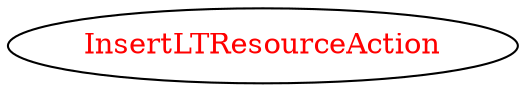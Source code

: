 digraph dependencyGraph {
 concentrate=true;
 ranksep="2.0";
 rankdir="LR"; 
 splines="ortho";
"InsertLTResourceAction" [fontcolor="red"];
}